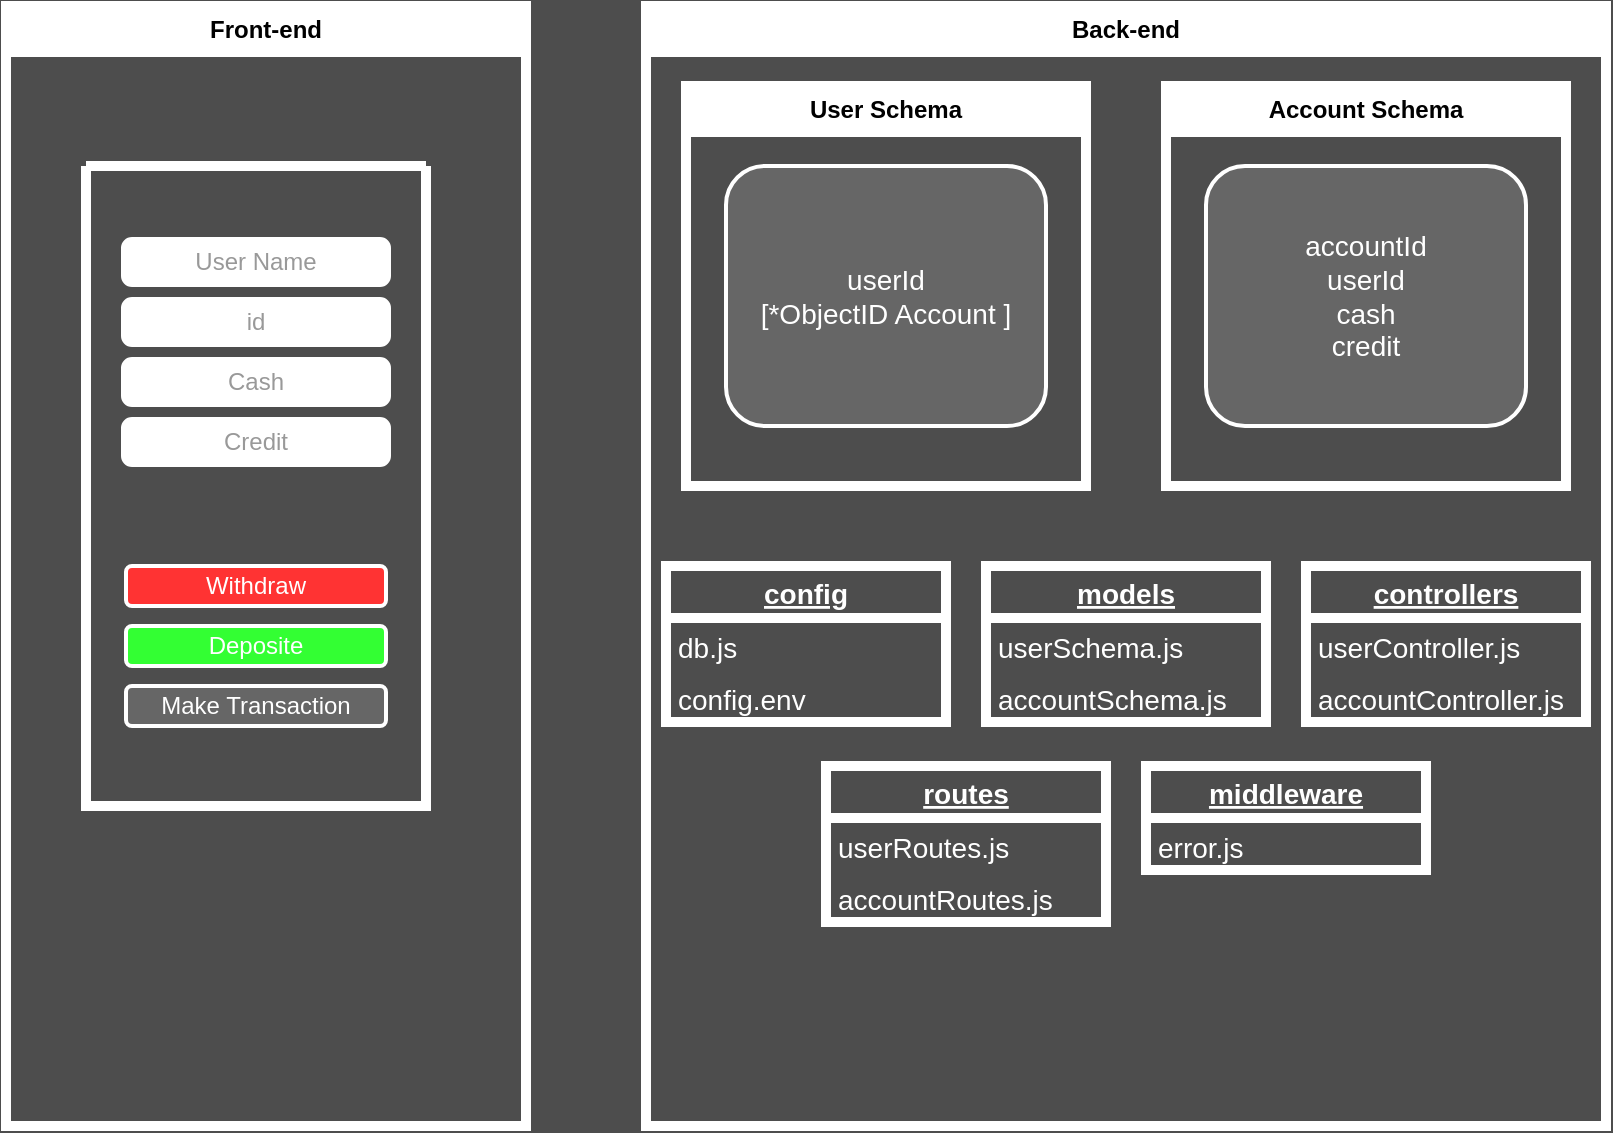 <mxfile version="20.8.23" type="github">
  <diagram name="‫עמוד-1‬" id="669H-x8ZkATwqJho2Dp_">
    <mxGraphModel dx="954" dy="616" grid="1" gridSize="10" guides="1" tooltips="1" connect="1" arrows="1" fold="1" page="1" pageScale="1" pageWidth="850" pageHeight="1100" background="#4D4D4D" math="0" shadow="0">
      <root>
        <mxCell id="0" />
        <mxCell id="1" parent="0" />
        <mxCell id="kBXu6ObaHWG-ue7Rh79I-1" value="Back-end" style="swimlane;whiteSpace=wrap;html=1;strokeColor=#FFFFFF;strokeWidth=5;" vertex="1" parent="1">
          <mxGeometry x="360" y="40" width="480" height="560" as="geometry" />
        </mxCell>
        <mxCell id="kBXu6ObaHWG-ue7Rh79I-11" value="User Schema" style="swimlane;whiteSpace=wrap;html=1;strokeColor=#FFFFFF;strokeWidth=5;" vertex="1" parent="kBXu6ObaHWG-ue7Rh79I-1">
          <mxGeometry x="20" y="40" width="200" height="200" as="geometry" />
        </mxCell>
        <mxCell id="kBXu6ObaHWG-ue7Rh79I-40" value="userId&lt;br&gt;[*ObjectID Account ]" style="rounded=1;whiteSpace=wrap;html=1;strokeColor=#FFFFFF;strokeWidth=2;fontSize=14;fontColor=#FFFFFF;fillColor=#666666;" vertex="1" parent="kBXu6ObaHWG-ue7Rh79I-11">
          <mxGeometry x="20" y="40" width="160" height="130" as="geometry" />
        </mxCell>
        <mxCell id="kBXu6ObaHWG-ue7Rh79I-14" value="Account Schema" style="swimlane;whiteSpace=wrap;html=1;strokeColor=#FFFFFF;strokeWidth=5;" vertex="1" parent="kBXu6ObaHWG-ue7Rh79I-1">
          <mxGeometry x="260" y="40" width="200" height="200" as="geometry" />
        </mxCell>
        <mxCell id="kBXu6ObaHWG-ue7Rh79I-41" value="accountId&lt;br&gt;userId&lt;br&gt;cash&lt;br&gt;credit" style="rounded=1;whiteSpace=wrap;html=1;strokeColor=#FFFFFF;strokeWidth=2;fontSize=14;fontColor=#FFFFFF;fillColor=#666666;" vertex="1" parent="kBXu6ObaHWG-ue7Rh79I-14">
          <mxGeometry x="20" y="40" width="160" height="130" as="geometry" />
        </mxCell>
        <mxCell id="kBXu6ObaHWG-ue7Rh79I-15" value="controllers" style="swimlane;fontStyle=5;childLayout=stackLayout;horizontal=1;startSize=26;fillColor=none;horizontalStack=0;resizeParent=1;resizeParentMax=0;resizeLast=0;collapsible=1;marginBottom=0;strokeColor=#FFFFFF;strokeWidth=5;fontColor=#FFFFFF;fontSize=14;" vertex="1" parent="kBXu6ObaHWG-ue7Rh79I-1">
          <mxGeometry x="330" y="280" width="140" height="78" as="geometry" />
        </mxCell>
        <mxCell id="kBXu6ObaHWG-ue7Rh79I-16" value="userController.js" style="text;strokeColor=none;fillColor=none;align=left;verticalAlign=top;spacingLeft=4;spacingRight=4;overflow=hidden;rotatable=0;points=[[0,0.5],[1,0.5]];portConstraint=eastwest;fontColor=#FFFFFF;fontSize=14;" vertex="1" parent="kBXu6ObaHWG-ue7Rh79I-15">
          <mxGeometry y="26" width="140" height="26" as="geometry" />
        </mxCell>
        <mxCell id="kBXu6ObaHWG-ue7Rh79I-18" value="accountController.js" style="text;strokeColor=none;fillColor=none;align=left;verticalAlign=top;spacingLeft=4;spacingRight=4;overflow=hidden;rotatable=0;points=[[0,0.5],[1,0.5]];portConstraint=eastwest;fontColor=#FFFFFF;fontSize=14;" vertex="1" parent="kBXu6ObaHWG-ue7Rh79I-15">
          <mxGeometry y="52" width="140" height="26" as="geometry" />
        </mxCell>
        <mxCell id="kBXu6ObaHWG-ue7Rh79I-20" value="models" style="swimlane;fontStyle=5;childLayout=stackLayout;horizontal=1;startSize=26;fillColor=none;horizontalStack=0;resizeParent=1;resizeParentMax=0;resizeLast=0;collapsible=1;marginBottom=0;strokeColor=#FFFFFF;strokeWidth=5;fontColor=#FFFFFF;fontSize=14;" vertex="1" parent="kBXu6ObaHWG-ue7Rh79I-1">
          <mxGeometry x="170" y="280" width="140" height="78" as="geometry" />
        </mxCell>
        <mxCell id="kBXu6ObaHWG-ue7Rh79I-21" value="userSchema.js" style="text;strokeColor=none;fillColor=none;align=left;verticalAlign=top;spacingLeft=4;spacingRight=4;overflow=hidden;rotatable=0;points=[[0,0.5],[1,0.5]];portConstraint=eastwest;fontColor=#FFFFFF;fontSize=14;" vertex="1" parent="kBXu6ObaHWG-ue7Rh79I-20">
          <mxGeometry y="26" width="140" height="26" as="geometry" />
        </mxCell>
        <mxCell id="kBXu6ObaHWG-ue7Rh79I-22" value="accountSchema.js" style="text;strokeColor=none;fillColor=none;align=left;verticalAlign=top;spacingLeft=4;spacingRight=4;overflow=hidden;rotatable=0;points=[[0,0.5],[1,0.5]];portConstraint=eastwest;fontColor=#FFFFFF;fontSize=14;" vertex="1" parent="kBXu6ObaHWG-ue7Rh79I-20">
          <mxGeometry y="52" width="140" height="26" as="geometry" />
        </mxCell>
        <mxCell id="kBXu6ObaHWG-ue7Rh79I-28" value="config" style="swimlane;fontStyle=5;childLayout=stackLayout;horizontal=1;startSize=26;fillColor=none;horizontalStack=0;resizeParent=1;resizeParentMax=0;resizeLast=0;collapsible=1;marginBottom=0;strokeColor=#FFFFFF;strokeWidth=5;fontColor=#FFFFFF;fontSize=14;" vertex="1" parent="kBXu6ObaHWG-ue7Rh79I-1">
          <mxGeometry x="10" y="280" width="140" height="78" as="geometry" />
        </mxCell>
        <mxCell id="kBXu6ObaHWG-ue7Rh79I-29" value="db.js" style="text;strokeColor=none;fillColor=none;align=left;verticalAlign=top;spacingLeft=4;spacingRight=4;overflow=hidden;rotatable=0;points=[[0,0.5],[1,0.5]];portConstraint=eastwest;fontColor=#FFFFFF;fontSize=14;" vertex="1" parent="kBXu6ObaHWG-ue7Rh79I-28">
          <mxGeometry y="26" width="140" height="26" as="geometry" />
        </mxCell>
        <mxCell id="kBXu6ObaHWG-ue7Rh79I-30" value="config.env" style="text;strokeColor=none;fillColor=none;align=left;verticalAlign=top;spacingLeft=4;spacingRight=4;overflow=hidden;rotatable=0;points=[[0,0.5],[1,0.5]];portConstraint=eastwest;fontColor=#FFFFFF;fontSize=14;" vertex="1" parent="kBXu6ObaHWG-ue7Rh79I-28">
          <mxGeometry y="52" width="140" height="26" as="geometry" />
        </mxCell>
        <mxCell id="kBXu6ObaHWG-ue7Rh79I-35" value="routes" style="swimlane;fontStyle=5;childLayout=stackLayout;horizontal=1;startSize=26;fillColor=none;horizontalStack=0;resizeParent=1;resizeParentMax=0;resizeLast=0;collapsible=1;marginBottom=0;strokeColor=#FFFFFF;strokeWidth=5;fontColor=#FFFFFF;fontSize=14;" vertex="1" parent="kBXu6ObaHWG-ue7Rh79I-1">
          <mxGeometry x="90" y="380" width="140" height="78" as="geometry" />
        </mxCell>
        <mxCell id="kBXu6ObaHWG-ue7Rh79I-36" value="userRoutes.js" style="text;strokeColor=none;fillColor=none;align=left;verticalAlign=top;spacingLeft=4;spacingRight=4;overflow=hidden;rotatable=0;points=[[0,0.5],[1,0.5]];portConstraint=eastwest;fontColor=#FFFFFF;fontSize=14;" vertex="1" parent="kBXu6ObaHWG-ue7Rh79I-35">
          <mxGeometry y="26" width="140" height="26" as="geometry" />
        </mxCell>
        <mxCell id="kBXu6ObaHWG-ue7Rh79I-37" value="accountRoutes.js" style="text;strokeColor=none;fillColor=none;align=left;verticalAlign=top;spacingLeft=4;spacingRight=4;overflow=hidden;rotatable=0;points=[[0,0.5],[1,0.5]];portConstraint=eastwest;fontColor=#FFFFFF;fontSize=14;" vertex="1" parent="kBXu6ObaHWG-ue7Rh79I-35">
          <mxGeometry y="52" width="140" height="26" as="geometry" />
        </mxCell>
        <mxCell id="kBXu6ObaHWG-ue7Rh79I-32" value="middleware" style="swimlane;fontStyle=5;childLayout=stackLayout;horizontal=1;startSize=26;fillColor=none;horizontalStack=0;resizeParent=1;resizeParentMax=0;resizeLast=0;collapsible=1;marginBottom=0;strokeColor=#FFFFFF;strokeWidth=5;fontColor=#FFFFFF;fontSize=14;" vertex="1" parent="kBXu6ObaHWG-ue7Rh79I-1">
          <mxGeometry x="250" y="380" width="140" height="52" as="geometry" />
        </mxCell>
        <mxCell id="kBXu6ObaHWG-ue7Rh79I-33" value="error.js" style="text;strokeColor=none;fillColor=none;align=left;verticalAlign=top;spacingLeft=4;spacingRight=4;overflow=hidden;rotatable=0;points=[[0,0.5],[1,0.5]];portConstraint=eastwest;fontColor=#FFFFFF;fontSize=14;" vertex="1" parent="kBXu6ObaHWG-ue7Rh79I-32">
          <mxGeometry y="26" width="140" height="26" as="geometry" />
        </mxCell>
        <mxCell id="kBXu6ObaHWG-ue7Rh79I-2" value="Front-end" style="swimlane;whiteSpace=wrap;html=1;strokeColor=#FFFFFF;strokeWidth=5;" vertex="1" parent="1">
          <mxGeometry x="40" y="40" width="260" height="560" as="geometry" />
        </mxCell>
        <mxCell id="kBXu6ObaHWG-ue7Rh79I-4" value="" style="swimlane;startSize=0;strokeColor=#FFFFFF;strokeWidth=5;" vertex="1" parent="kBXu6ObaHWG-ue7Rh79I-2">
          <mxGeometry x="40" y="80" width="170" height="320" as="geometry" />
        </mxCell>
        <mxCell id="kBXu6ObaHWG-ue7Rh79I-5" value="&lt;font color=&quot;#999999&quot;&gt;User Name&lt;/font&gt;" style="rounded=1;whiteSpace=wrap;html=1;strokeColor=#FFFFFF;strokeWidth=5;" vertex="1" parent="kBXu6ObaHWG-ue7Rh79I-4">
          <mxGeometry x="20" y="38" width="130" height="20" as="geometry" />
        </mxCell>
        <mxCell id="kBXu6ObaHWG-ue7Rh79I-23" value="&lt;font color=&quot;#999999&quot;&gt;id&lt;/font&gt;" style="rounded=1;whiteSpace=wrap;html=1;strokeColor=#FFFFFF;strokeWidth=5;" vertex="1" parent="kBXu6ObaHWG-ue7Rh79I-4">
          <mxGeometry x="20" y="68" width="130" height="20" as="geometry" />
        </mxCell>
        <mxCell id="kBXu6ObaHWG-ue7Rh79I-24" value="&lt;font color=&quot;#999999&quot;&gt;Cash&lt;/font&gt;" style="rounded=1;whiteSpace=wrap;html=1;strokeColor=#FFFFFF;strokeWidth=5;" vertex="1" parent="kBXu6ObaHWG-ue7Rh79I-4">
          <mxGeometry x="20" y="98" width="130" height="20" as="geometry" />
        </mxCell>
        <mxCell id="kBXu6ObaHWG-ue7Rh79I-25" value="&lt;font color=&quot;#999999&quot;&gt;Credit&lt;/font&gt;" style="rounded=1;whiteSpace=wrap;html=1;strokeColor=#FFFFFF;strokeWidth=5;" vertex="1" parent="kBXu6ObaHWG-ue7Rh79I-4">
          <mxGeometry x="20" y="128" width="130" height="20" as="geometry" />
        </mxCell>
        <mxCell id="kBXu6ObaHWG-ue7Rh79I-26" value="&lt;font color=&quot;#ffffff&quot;&gt;Withdraw&lt;/font&gt;" style="rounded=1;whiteSpace=wrap;html=1;strokeColor=#FFFFFF;strokeWidth=2;fillColor=#FF3333;" vertex="1" parent="kBXu6ObaHWG-ue7Rh79I-4">
          <mxGeometry x="20" y="200" width="130" height="20" as="geometry" />
        </mxCell>
        <mxCell id="kBXu6ObaHWG-ue7Rh79I-27" value="&lt;font color=&quot;#ffffff&quot;&gt;Deposite&lt;/font&gt;" style="rounded=1;whiteSpace=wrap;html=1;strokeColor=#FFFFFF;strokeWidth=2;fillColor=#33FF33;" vertex="1" parent="kBXu6ObaHWG-ue7Rh79I-4">
          <mxGeometry x="20" y="230" width="130" height="20" as="geometry" />
        </mxCell>
        <mxCell id="kBXu6ObaHWG-ue7Rh79I-31" value="&lt;font color=&quot;#ffffff&quot;&gt;Make Transaction&lt;/font&gt;" style="rounded=1;whiteSpace=wrap;html=1;strokeColor=#FFFFFF;strokeWidth=2;fillColor=#666666;" vertex="1" parent="kBXu6ObaHWG-ue7Rh79I-4">
          <mxGeometry x="20" y="260" width="130" height="20" as="geometry" />
        </mxCell>
      </root>
    </mxGraphModel>
  </diagram>
</mxfile>
